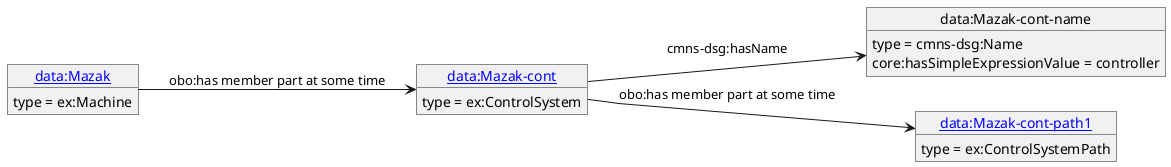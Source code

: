 @startuml
skinparam linetype polyline
left to right direction
object "[[./Mazak-cont.html data:Mazak-cont]]" as o1 {
 type = ex:ControlSystem
 }
object "data:Mazak-cont-name" as o2 {
 type = cmns-dsg:Name
 }
object "[[./Mazak-cont-path1.html data:Mazak-cont-path1]]" as o3 {
 type = ex:ControlSystemPath
 }
object "[[./Mazak.html data:Mazak]]" as o4 {
 type = ex:Machine
 }
o1 --> o2 : cmns-dsg:hasName
o2 : core:hasSimpleExpressionValue = controller
o1 --> o3 : obo:has member part at some time
o4 --> o1 : obo:has member part at some time
@enduml
